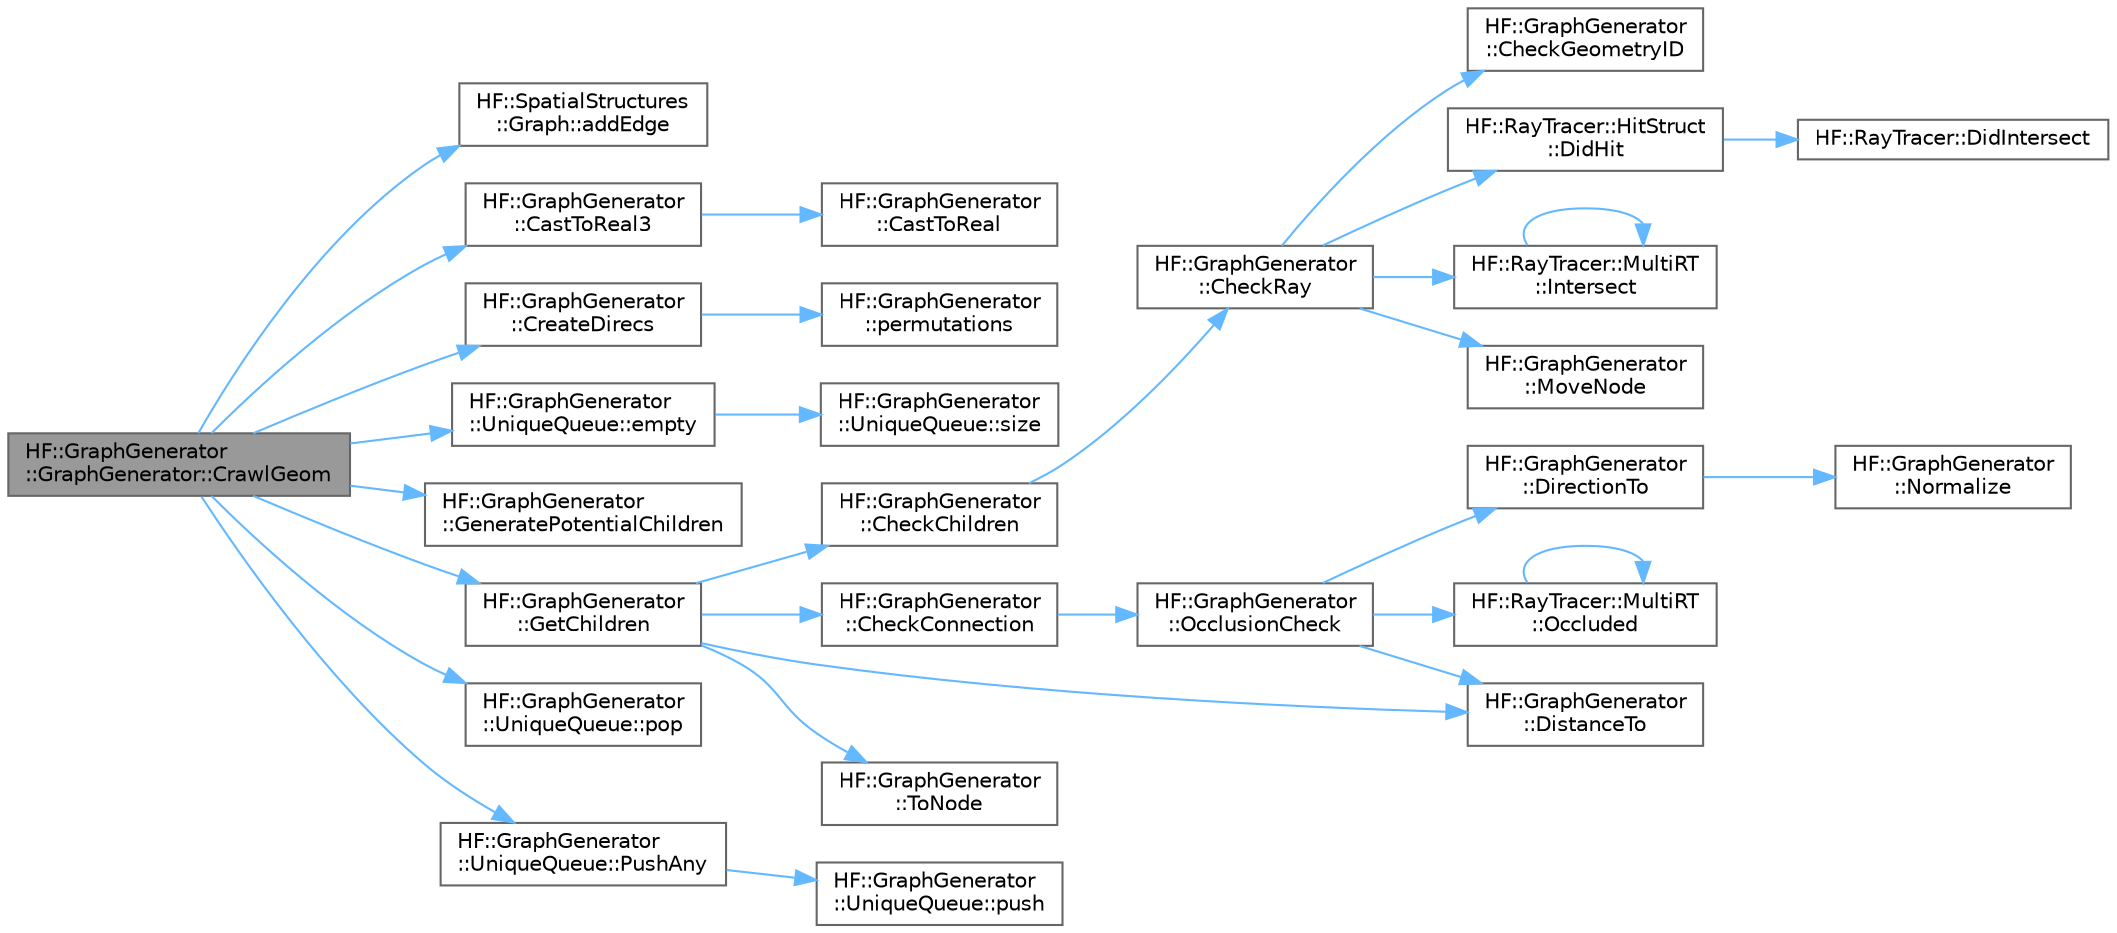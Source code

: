 digraph "HF::GraphGenerator::GraphGenerator::CrawlGeom"
{
 // LATEX_PDF_SIZE
  bgcolor="transparent";
  edge [fontname=Helvetica,fontsize=10,labelfontname=Helvetica,labelfontsize=10];
  node [fontname=Helvetica,fontsize=10,shape=box,height=0.2,width=0.4];
  rankdir="LR";
  Node1 [label="HF::GraphGenerator\l::GraphGenerator::CrawlGeom",height=0.2,width=0.4,color="gray40", fillcolor="grey60", style="filled", fontcolor="black",tooltip="Perform breadth first search to populate the graph with with nodes and edges."];
  Node1 -> Node2 [color="steelblue1",style="solid"];
  Node2 [label="HF::SpatialStructures\l::Graph::addEdge",height=0.2,width=0.4,color="grey40", fillcolor="white", style="filled",URL="$a01551.html#a37be5c12e488072dea7fa1c8c64346f7",tooltip="Add a new edge to the graph from parent to child."];
  Node1 -> Node3 [color="steelblue1",style="solid"];
  Node3 [label="HF::GraphGenerator\l::CastToReal3",height=0.2,width=0.4,color="grey40", fillcolor="white", style="filled",URL="$a00463.html#a58892abe1152c28d26d3ca749c99ea4d",tooltip="Cast an array of 3 values to the graph_generator's real_3 type."];
  Node3 -> Node4 [color="steelblue1",style="solid"];
  Node4 [label="HF::GraphGenerator\l::CastToReal",height=0.2,width=0.4,color="grey40", fillcolor="white", style="filled",URL="$a00463.html#a73b53db067a504d36e9481dfe3326b60",tooltip="Cast an input value to real_t using static cast."];
  Node1 -> Node5 [color="steelblue1",style="solid"];
  Node5 [label="HF::GraphGenerator\l::CreateDirecs",height=0.2,width=0.4,color="grey40", fillcolor="white", style="filled",URL="$a00463.html#aefd344ebb2faadc64a56a16dc8582026",tooltip="Create a set of directions based on max_step_connections."];
  Node5 -> Node6 [color="steelblue1",style="solid"];
  Node6 [label="HF::GraphGenerator\l::permutations",height=0.2,width=0.4,color="grey40", fillcolor="white", style="filled",URL="$a00463.html#afe5670b4cb780fd3ccf2a0d72a2e3c2e",tooltip="Calculate P(n,r) as an array with each unique permutaton of 2 values being a pair."];
  Node1 -> Node7 [color="steelblue1",style="solid"];
  Node7 [label="HF::GraphGenerator\l::UniqueQueue::empty",height=0.2,width=0.4,color="grey40", fillcolor="white", style="filled",URL="$a01315.html#ab659349de3391b0e2327f3736135752f",tooltip="Tell if the queue is empty."];
  Node7 -> Node8 [color="steelblue1",style="solid"];
  Node8 [label="HF::GraphGenerator\l::UniqueQueue::size",height=0.2,width=0.4,color="grey40", fillcolor="white", style="filled",URL="$a01315.html#a6d38edb96130bda3eb8126cc7501065f",tooltip="Determine how many nodes are currently in the queue."];
  Node1 -> Node9 [color="steelblue1",style="solid"];
  Node9 [label="HF::GraphGenerator\l::GeneratePotentialChildren",height=0.2,width=0.4,color="grey40", fillcolor="white", style="filled",URL="$a00463.html#a41e03f9bab54e4e0d1314c6a4bdf2ec1",tooltip="Populare out_children with a potential child position for every direction in directions."];
  Node1 -> Node10 [color="steelblue1",style="solid"];
  Node10 [label="HF::GraphGenerator\l::GetChildren",height=0.2,width=0.4,color="grey40", fillcolor="white", style="filled",URL="$a00463.html#ab7ffcc7d6657ce276c06deed24c546a4",tooltip="Calculate all possible edges between parent and possible_children."];
  Node10 -> Node11 [color="steelblue1",style="solid"];
  Node11 [label="HF::GraphGenerator\l::CheckChildren",height=0.2,width=0.4,color="grey40", fillcolor="white", style="filled",URL="$a00463.html#a4b7cc0ad0002975404acef5064f4f546",tooltip="Determine whether children are over valid ground, and and meet upstep/downstep requirements."];
  Node11 -> Node12 [color="steelblue1",style="solid"];
  Node12 [label="HF::GraphGenerator\l::CheckRay",height=0.2,width=0.4,color="grey40", fillcolor="white", style="filled",URL="$a00463.html#a74be560268a713fc9e9b8b4a453afa2f",tooltip="Cast a ray and get the point of intersection if it connects."];
  Node12 -> Node13 [color="steelblue1",style="solid"];
  Node13 [label="HF::GraphGenerator\l::CheckGeometryID",height=0.2,width=0.4,color="grey40", fillcolor="white", style="filled",URL="$a00463.html#ab731d597ee2a843f7b7cb1ccbae67782",tooltip="Determine if a hit is against the geometry type specified."];
  Node12 -> Node14 [color="steelblue1",style="solid"];
  Node14 [label="HF::RayTracer::HitStruct\l::DidHit",height=0.2,width=0.4,color="grey40", fillcolor="white", style="filled",URL="$a01415.html#a3d86c2c8d8e0ec6bf63a653ec89807a8",tooltip="Determine whether or not this hitstruct contains a hit."];
  Node14 -> Node15 [color="steelblue1",style="solid"];
  Node15 [label="HF::RayTracer::DidIntersect",height=0.2,width=0.4,color="grey40", fillcolor="white", style="filled",URL="$a00464.html#a2630761a64fac02a4ee33abaf5c885a1",tooltip=" "];
  Node12 -> Node16 [color="steelblue1",style="solid"];
  Node16 [label="HF::RayTracer::MultiRT\l::Intersect",height=0.2,width=0.4,color="grey40", fillcolor="white", style="filled",URL="$a01419.html#a7ee672618f7fe9ce6938978d93d18514",tooltip=" "];
  Node16 -> Node16 [color="steelblue1",style="solid"];
  Node12 -> Node17 [color="steelblue1",style="solid"];
  Node17 [label="HF::GraphGenerator\l::MoveNode",height=0.2,width=0.4,color="grey40", fillcolor="white", style="filled",URL="$a00463.html#a5ad3e8fac4a21eee744f3633f7a3692f",tooltip="Move a node in direction by dist units."];
  Node10 -> Node18 [color="steelblue1",style="solid"];
  Node18 [label="HF::GraphGenerator\l::CheckConnection",height=0.2,width=0.4,color="grey40", fillcolor="white", style="filled",URL="$a00463.html#a260a25e02193ce904849ee090daefa2e",tooltip="Determine what kind of step (if any) is between parent and child, given that a connection was verifie..."];
  Node18 -> Node19 [color="steelblue1",style="solid"];
  Node19 [label="HF::GraphGenerator\l::OcclusionCheck",height=0.2,width=0.4,color="grey40", fillcolor="white", style="filled",URL="$a00463.html#ace66c1b60785c32433402f012019ab81",tooltip="Determine if there is a valid line of sight between parent and child."];
  Node19 -> Node20 [color="steelblue1",style="solid"];
  Node20 [label="HF::GraphGenerator\l::DirectionTo",height=0.2,width=0.4,color="grey40", fillcolor="white", style="filled",URL="$a00463.html#a750afc15c798c79a8b6a0784ed092f3c",tooltip="Calculate the normalized direction from one node to another."];
  Node20 -> Node21 [color="steelblue1",style="solid"];
  Node21 [label="HF::GraphGenerator\l::Normalize",height=0.2,width=0.4,color="grey40", fillcolor="white", style="filled",URL="$a00463.html#ad2e09e0825a1db4fc511907179eddf00",tooltip="Normalize a vector."];
  Node19 -> Node22 [color="steelblue1",style="solid"];
  Node22 [label="HF::GraphGenerator\l::DistanceTo",height=0.2,width=0.4,color="grey40", fillcolor="white", style="filled",URL="$a00463.html#a7f96186b8f24f878404d1feccf2f64db",tooltip="Calculate the distance between two nodes."];
  Node19 -> Node23 [color="steelblue1",style="solid"];
  Node23 [label="HF::RayTracer::MultiRT\l::Occluded",height=0.2,width=0.4,color="grey40", fillcolor="white", style="filled",URL="$a01419.html#a22ebf97e859ef651e81deb40b74f668f",tooltip=" "];
  Node23 -> Node23 [color="steelblue1",style="solid"];
  Node10 -> Node22 [color="steelblue1",style="solid"];
  Node10 -> Node24 [color="steelblue1",style="solid"];
  Node24 [label="HF::GraphGenerator\l::ToNode",height=0.2,width=0.4,color="grey40", fillcolor="white", style="filled",URL="$a00463.html#abf1a3ae7dc89b3cf430e059a87fcd477",tooltip="Convert a point_type to a node."];
  Node1 -> Node25 [color="steelblue1",style="solid"];
  Node25 [label="HF::GraphGenerator\l::UniqueQueue::pop",height=0.2,width=0.4,color="grey40", fillcolor="white", style="filled",URL="$a01315.html#a4aab642bf2c86a04f6890711ab7f2437",tooltip="Remove the topmost node from the queue and return it."];
  Node1 -> Node26 [color="steelblue1",style="solid"];
  Node26 [label="HF::GraphGenerator\l::UniqueQueue::PushAny",height=0.2,width=0.4,color="grey40", fillcolor="white", style="filled",URL="$a01315.html#a35a8d70ffef5833ae214feaa89aaf220",tooltip="Call push with any type of object."];
  Node26 -> Node27 [color="steelblue1",style="solid"];
  Node27 [label="HF::GraphGenerator\l::UniqueQueue::push",height=0.2,width=0.4,color="grey40", fillcolor="white", style="filled",URL="$a01315.html#ae0dc637a2d7c3aae32d8f035ac6b8016",tooltip="Add a node to the queue if it has never previously been in the queue."];
}
